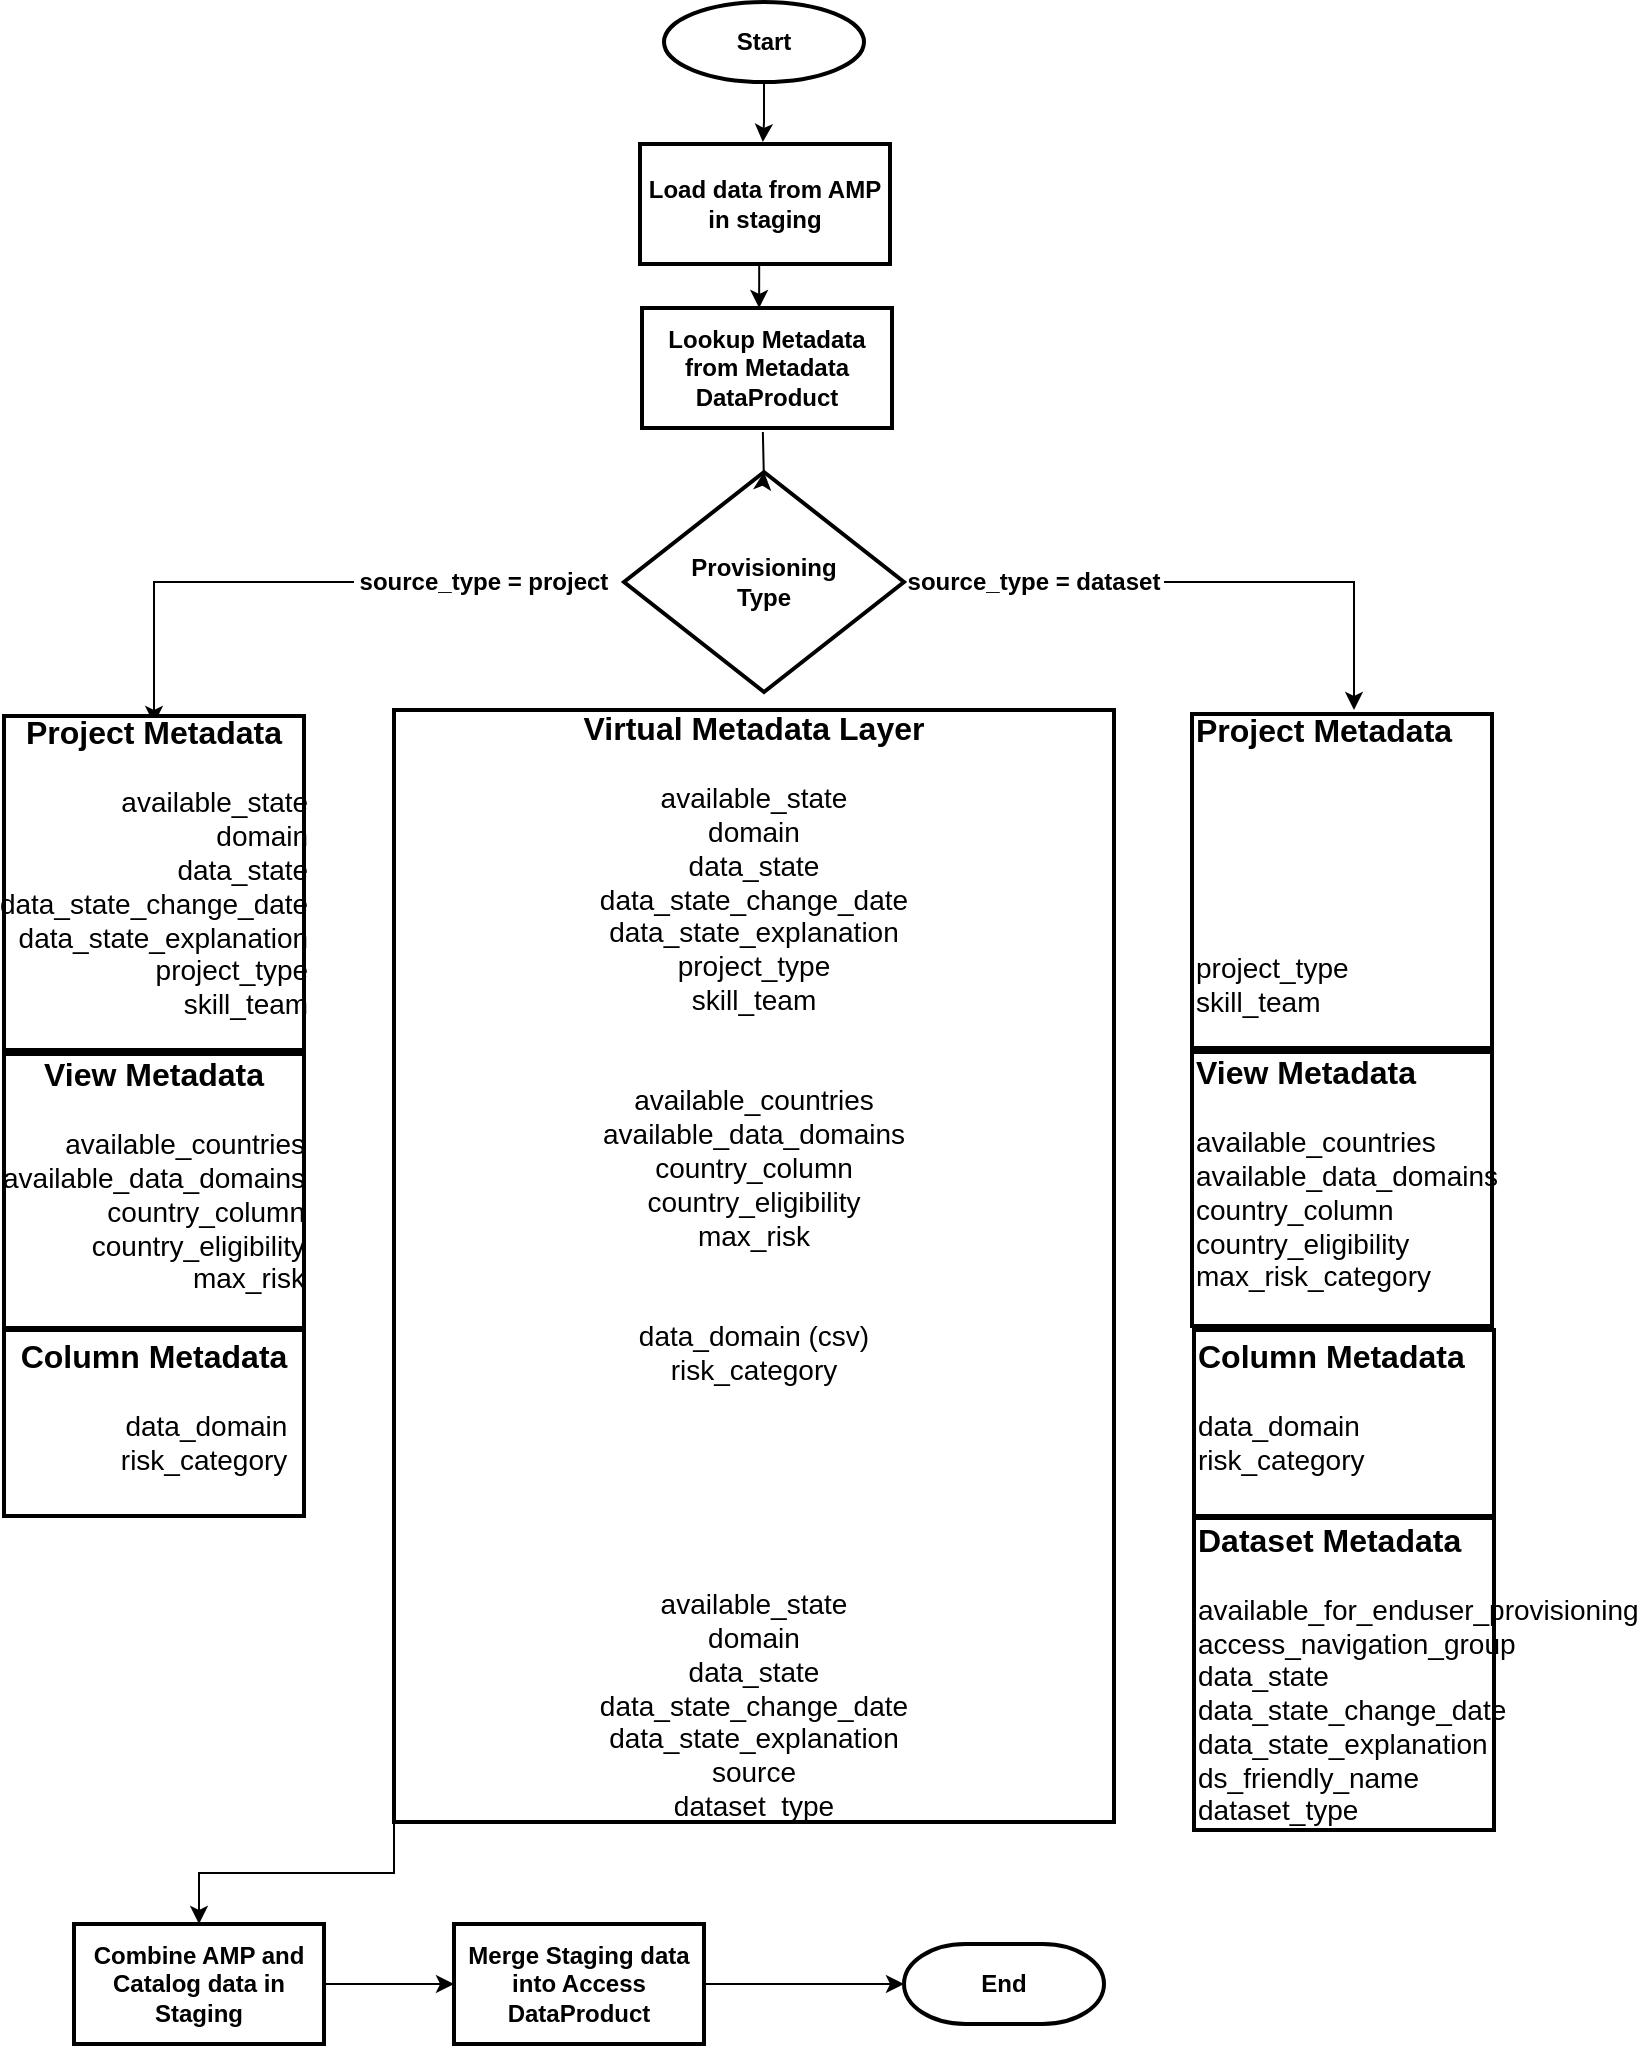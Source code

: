 <mxfile version="21.0.8" type="github">
  <diagram name="Page-1" id="f88M550kvle-WTcgTjd2">
    <mxGraphModel dx="1154" dy="646" grid="1" gridSize="10" guides="1" tooltips="1" connect="1" arrows="1" fold="1" page="1" pageScale="1" pageWidth="850" pageHeight="1100" math="0" shadow="0">
      <root>
        <mxCell id="0" />
        <mxCell id="1" parent="0" />
        <mxCell id="BGHaj4Kj2rnMo7OcjPdP-8" value="&lt;b style=&quot;&quot;&gt;Provisioning &lt;br&gt;Type&lt;/b&gt;" style="strokeWidth=2;html=1;shape=mxgraph.flowchart.decision;whiteSpace=wrap;" parent="1" vertex="1">
          <mxGeometry x="355" y="255" width="140" height="110" as="geometry" />
        </mxCell>
        <mxCell id="BGHaj4Kj2rnMo7OcjPdP-12" value="" style="edgeStyle=orthogonalEdgeStyle;rounded=0;orthogonalLoop=1;jettySize=auto;html=1;" parent="1" source="BGHaj4Kj2rnMo7OcjPdP-10" edge="1">
          <mxGeometry relative="1" as="geometry">
            <mxPoint x="424.429" y="90" as="targetPoint" />
          </mxGeometry>
        </mxCell>
        <mxCell id="BGHaj4Kj2rnMo7OcjPdP-10" value="&lt;font size=&quot;1&quot; style=&quot;&quot;&gt;&lt;b style=&quot;font-size: 12px;&quot;&gt;Start&lt;/b&gt;&lt;/font&gt;" style="strokeWidth=2;html=1;shape=mxgraph.flowchart.start_1;whiteSpace=wrap;" parent="1" vertex="1">
          <mxGeometry x="375" y="20" width="100" height="40" as="geometry" />
        </mxCell>
        <mxCell id="BGHaj4Kj2rnMo7OcjPdP-13" value="" style="edgeStyle=orthogonalEdgeStyle;rounded=0;orthogonalLoop=1;jettySize=auto;html=1;" parent="1" target="BGHaj4Kj2rnMo7OcjPdP-8" edge="1">
          <mxGeometry relative="1" as="geometry">
            <mxPoint x="424.429" y="235" as="sourcePoint" />
          </mxGeometry>
        </mxCell>
        <mxCell id="BGHaj4Kj2rnMo7OcjPdP-25" style="edgeStyle=orthogonalEdgeStyle;rounded=0;orthogonalLoop=1;jettySize=auto;html=1;" parent="1" source="BGHaj4Kj2rnMo7OcjPdP-14" edge="1">
          <mxGeometry relative="1" as="geometry">
            <Array as="points">
              <mxPoint x="120" y="310" />
            </Array>
            <mxPoint x="120" y="381" as="targetPoint" />
          </mxGeometry>
        </mxCell>
        <mxCell id="BGHaj4Kj2rnMo7OcjPdP-14" value="&lt;b&gt;source_type = project&lt;/b&gt;" style="text;html=1;strokeColor=none;fillColor=none;align=center;verticalAlign=middle;whiteSpace=wrap;rounded=0;" parent="1" vertex="1">
          <mxGeometry x="220" y="295" width="130" height="30" as="geometry" />
        </mxCell>
        <mxCell id="BGHaj4Kj2rnMo7OcjPdP-24" style="edgeStyle=orthogonalEdgeStyle;rounded=0;orthogonalLoop=1;jettySize=auto;html=1;" parent="1" source="BGHaj4Kj2rnMo7OcjPdP-15" edge="1">
          <mxGeometry relative="1" as="geometry">
            <mxPoint x="720" y="374" as="targetPoint" />
            <Array as="points">
              <mxPoint x="720" y="310" />
            </Array>
          </mxGeometry>
        </mxCell>
        <mxCell id="BGHaj4Kj2rnMo7OcjPdP-15" value="&lt;b&gt;source_type = dataset&lt;/b&gt;" style="text;html=1;strokeColor=none;fillColor=none;align=center;verticalAlign=middle;whiteSpace=wrap;rounded=0;" parent="1" vertex="1">
          <mxGeometry x="495" y="295" width="130" height="30" as="geometry" />
        </mxCell>
        <mxCell id="ExQLO-zWQaEfEY6crAvr-19" style="edgeStyle=orthogonalEdgeStyle;rounded=0;orthogonalLoop=1;jettySize=auto;html=1;exitX=0;exitY=1;exitDx=0;exitDy=0;" edge="1" parent="1" source="BGHaj4Kj2rnMo7OcjPdP-27" target="ExQLO-zWQaEfEY6crAvr-17">
          <mxGeometry relative="1" as="geometry" />
        </mxCell>
        <mxCell id="BGHaj4Kj2rnMo7OcjPdP-27" value="&lt;div style=&quot;font-size: 14px;&quot; class=&quot;O0&quot;&gt;&lt;div style=&quot;border-color: var(--border-color);&quot; class=&quot;O0&quot;&gt;&lt;b style=&quot;border-color: var(--border-color);&quot;&gt;&lt;font style=&quot;border-color: var(--border-color); font-size: 16px;&quot;&gt;Virtual Metadata Layer&lt;/font&gt;&lt;/b&gt;&lt;/div&gt;&lt;div style=&quot;border-color: var(--border-color); font-size: 14px;&quot; class=&quot;O0&quot;&gt;&lt;br style=&quot;border-color: var(--border-color);&quot;&gt;&lt;div style=&quot;border-color: var(--border-color);&quot;&gt;available_state&lt;/div&gt;&lt;div style=&quot;border-color: var(--border-color);&quot;&gt;&lt;span style=&quot;border-color: var(--border-color); background-color: initial;&quot;&gt;domain&lt;/span&gt;&lt;/div&gt;&lt;/div&gt;&lt;div style=&quot;border-color: var(--border-color); font-size: 14px;&quot; class=&quot;O0&quot;&gt;&lt;font style=&quot;border-color: var(--border-color); font-size: 14px;&quot;&gt;data_state&lt;br style=&quot;border-color: var(--border-color);&quot;&gt;&lt;/font&gt;&lt;/div&gt;&lt;div style=&quot;border-color: var(--border-color); font-size: 14px;&quot; class=&quot;O0&quot;&gt;&lt;font style=&quot;border-color: var(--border-color); font-size: 14px;&quot;&gt;data_state_change_date&lt;br style=&quot;border-color: var(--border-color);&quot;&gt;&lt;/font&gt;&lt;/div&gt;&lt;div style=&quot;border-color: var(--border-color); font-size: 14px;&quot; class=&quot;O0&quot;&gt;&lt;font style=&quot;border-color: var(--border-color); font-size: 14px;&quot;&gt;data_state_explanation&lt;br style=&quot;border-color: var(--border-color);&quot;&gt;&lt;/font&gt;&lt;/div&gt;&lt;div style=&quot;border-color: var(--border-color); font-size: 14px;&quot; class=&quot;O0&quot;&gt;&lt;font style=&quot;border-color: var(--border-color); font-size: 14px;&quot;&gt;project_type&lt;br style=&quot;border-color: var(--border-color);&quot;&gt;&lt;/font&gt;&lt;/div&gt;&lt;div style=&quot;border-color: var(--border-color); font-size: 14px;&quot; class=&quot;O0&quot;&gt;&lt;font style=&quot;border-color: var(--border-color); font-size: 14px;&quot;&gt;&lt;font style=&quot;border-color: var(--border-color); font-size: 14px;&quot;&gt;skill_team&lt;br&gt;&lt;br&gt;&lt;br&gt;&lt;/font&gt;&lt;span style=&quot;background-color: initial;&quot;&gt;available_countries&lt;/span&gt;&lt;br&gt;&lt;/font&gt;&lt;/div&gt;&lt;div style=&quot;border-color: var(--border-color); font-size: 14px;&quot; class=&quot;O0&quot;&gt;&lt;div style=&quot;border-color: var(--border-color);&quot; class=&quot;O0&quot;&gt;&lt;div style=&quot;border-color: var(--border-color);&quot;&gt;&lt;font style=&quot;border-color: var(--border-color); font-size: 14px;&quot;&gt;available_data_domains&lt;br style=&quot;border-color: var(--border-color);&quot;&gt;&lt;/font&gt;&lt;/div&gt;&lt;/div&gt;&lt;div style=&quot;border-color: var(--border-color);&quot; class=&quot;O0&quot;&gt;&lt;font style=&quot;border-color: var(--border-color); font-size: 14px;&quot;&gt;country_column&lt;br style=&quot;border-color: var(--border-color);&quot;&gt;&lt;/font&gt;&lt;/div&gt;&lt;div style=&quot;border-color: var(--border-color);&quot; class=&quot;O0&quot;&gt;&lt;font style=&quot;border-color: var(--border-color); font-size: 14px;&quot;&gt;country_eligibility&lt;br style=&quot;border-color: var(--border-color);&quot;&gt;&lt;/font&gt;&lt;/div&gt;&lt;div style=&quot;border-color: var(--border-color);&quot; class=&quot;O0&quot;&gt;&lt;font style=&quot;border-color: var(--border-color); font-size: 14px;&quot;&gt;max_risk&lt;/font&gt;&lt;/div&gt;&lt;div style=&quot;border-color: var(--border-color);&quot; class=&quot;O0&quot;&gt;&lt;br&gt;&lt;br&gt;&lt;div style=&quot;border-color: var(--border-color);&quot;&gt;data_domain (csv)&lt;/div&gt;&lt;div style=&quot;border-color: var(--border-color);&quot;&gt;risk_category&lt;/div&gt;&lt;br&gt;&lt;br&gt;&lt;br&gt;&lt;br&gt;&lt;br&gt;&lt;br&gt;available_state&lt;br&gt;domain&lt;br&gt;data_state&lt;br&gt;data_state_change_date&lt;br&gt;data_state_explanation&lt;br&gt;source&lt;br&gt;dataset_type&lt;br style=&quot;border-color: var(--border-color);&quot;&gt;&lt;/div&gt;&lt;/div&gt;&lt;/div&gt;" style="rounded=1;whiteSpace=wrap;html=1;absoluteArcSize=1;arcSize=0;strokeWidth=2;align=center;" parent="1" vertex="1">
          <mxGeometry x="240" y="374" width="360" height="556" as="geometry" />
        </mxCell>
        <mxCell id="BGHaj4Kj2rnMo7OcjPdP-47" value="&lt;b&gt;End&lt;/b&gt;" style="strokeWidth=2;html=1;shape=mxgraph.flowchart.terminator;whiteSpace=wrap;" parent="1" vertex="1">
          <mxGeometry x="495" y="991" width="100" height="40" as="geometry" />
        </mxCell>
        <mxCell id="ExQLO-zWQaEfEY6crAvr-5" style="edgeStyle=orthogonalEdgeStyle;rounded=0;orthogonalLoop=1;jettySize=auto;html=1;exitX=0.5;exitY=1;exitDx=0;exitDy=0;" edge="1" parent="1">
          <mxGeometry relative="1" as="geometry">
            <mxPoint x="421.5" y="151" as="sourcePoint" />
            <mxPoint x="422.571" y="173.0" as="targetPoint" />
          </mxGeometry>
        </mxCell>
        <mxCell id="ExQLO-zWQaEfEY6crAvr-1" value="&lt;font size=&quot;1&quot;&gt;&lt;b style=&quot;font-size: 12px;&quot;&gt;Load data from AMP in staging&lt;/b&gt;&lt;/font&gt;" style="rounded=1;whiteSpace=wrap;html=1;absoluteArcSize=1;arcSize=0;strokeWidth=2;" vertex="1" parent="1">
          <mxGeometry x="363" y="91" width="125" height="60" as="geometry" />
        </mxCell>
        <mxCell id="ExQLO-zWQaEfEY6crAvr-2" value="&lt;font size=&quot;1&quot;&gt;&lt;b style=&quot;font-size: 12px;&quot;&gt;Lookup Metadata from Metadata DataProduct&lt;/b&gt;&lt;/font&gt;" style="rounded=1;whiteSpace=wrap;html=1;absoluteArcSize=1;arcSize=0;strokeWidth=2;" vertex="1" parent="1">
          <mxGeometry x="364" y="173" width="125" height="60" as="geometry" />
        </mxCell>
        <mxCell id="BGHaj4Kj2rnMo7OcjPdP-17" value="&lt;div class=&quot;O0&quot;&gt;&lt;b&gt;&lt;font style=&quot;font-size: 16px;&quot;&gt;Project Metadata&lt;/font&gt;&lt;/b&gt;&lt;/div&gt;&lt;div style=&quot;font-size: 14px;&quot; class=&quot;O0&quot;&gt;&lt;br&gt;&lt;div style=&quot;text-align: right;&quot;&gt;&lt;span style=&quot;background-color: initial;&quot;&gt;&lt;font style=&quot;font-size: 14px;&quot;&gt;available_state&lt;/font&gt;&lt;/span&gt;&lt;/div&gt;&lt;div style=&quot;text-align: right;&quot;&gt;&lt;span style=&quot;background-color: initial;&quot;&gt;&lt;font style=&quot;font-size: 14px;&quot;&gt;domain&lt;/font&gt;&lt;/span&gt;&lt;/div&gt;&lt;/div&gt;&lt;div style=&quot;text-align: right; font-size: 14px;&quot; class=&quot;O0&quot;&gt;&lt;font style=&quot;font-size: 14px;&quot;&gt;data_state&lt;br&gt;&lt;/font&gt;&lt;/div&gt;&lt;div style=&quot;text-align: right; font-size: 14px;&quot; class=&quot;O0&quot;&gt;&lt;font style=&quot;font-size: 14px;&quot;&gt;data_state_change_date&lt;br&gt;&lt;/font&gt;&lt;/div&gt;&lt;div style=&quot;text-align: right; font-size: 14px;&quot; class=&quot;O0&quot;&gt;&lt;font style=&quot;font-size: 14px;&quot;&gt;data_state_explanation&lt;br&gt;&lt;/font&gt;&lt;/div&gt;&lt;div style=&quot;text-align: right; font-size: 14px;&quot; class=&quot;O0&quot;&gt;&lt;font style=&quot;font-size: 14px;&quot;&gt;project_type&lt;br&gt;&lt;/font&gt;&lt;/div&gt;&lt;div style=&quot;text-align: right; font-size: 14px;&quot; class=&quot;O0&quot;&gt;&lt;font style=&quot;font-size: 14px;&quot;&gt;&lt;font style=&quot;font-size: 14px;&quot;&gt;skill_team&lt;/font&gt;&lt;br&gt;&lt;/font&gt;&lt;/div&gt;&lt;div style=&quot;font-size: 14px;&quot; class=&quot;O0&quot;&gt;&lt;br&gt;&lt;/div&gt;" style="rounded=1;whiteSpace=wrap;html=1;absoluteArcSize=1;arcSize=0;strokeWidth=2;container=0;" parent="1" vertex="1">
          <mxGeometry x="45" y="377" width="150" height="167" as="geometry" />
        </mxCell>
        <mxCell id="ExQLO-zWQaEfEY6crAvr-7" value="&lt;div class=&quot;O0&quot;&gt;&lt;b&gt;&lt;font style=&quot;font-size: 16px;&quot;&gt;View Metadata&lt;/font&gt;&lt;/b&gt;&lt;/div&gt;&lt;div style=&quot;font-size: 14px;&quot; class=&quot;O0&quot;&gt;&lt;br&gt;&lt;div style=&quot;text-align: right;&quot;&gt;&lt;font style=&quot;font-size: 14px;&quot;&gt;available_countries&lt;br&gt;&lt;/font&gt;&lt;/div&gt;&lt;div style=&quot;text-align: right;&quot;&gt;&lt;font style=&quot;font-size: 14px;&quot;&gt;available_data_domains&lt;br&gt;&lt;/font&gt;&lt;/div&gt;&lt;/div&gt;&lt;div style=&quot;text-align: right; font-size: 14px;&quot; class=&quot;O0&quot;&gt;&lt;font style=&quot;font-size: 14px;&quot;&gt;country_column&lt;br&gt;&lt;/font&gt;&lt;/div&gt;&lt;div style=&quot;text-align: right; font-size: 14px;&quot; class=&quot;O0&quot;&gt;&lt;font style=&quot;font-size: 14px;&quot;&gt;country_eligibility&lt;br&gt;&lt;/font&gt;&lt;/div&gt;&lt;div style=&quot;text-align: right; font-size: 14px;&quot; class=&quot;O0&quot;&gt;&lt;font style=&quot;font-size: 14px;&quot;&gt;max_risk&lt;/font&gt;&lt;/div&gt;&lt;div style=&quot;font-size: 14px;&quot; class=&quot;O0&quot;&gt;&lt;br&gt;&lt;/div&gt;" style="rounded=1;whiteSpace=wrap;html=1;absoluteArcSize=1;arcSize=0;strokeWidth=2;container=0;" vertex="1" parent="1">
          <mxGeometry x="45" y="546" width="150" height="137" as="geometry" />
        </mxCell>
        <mxCell id="ExQLO-zWQaEfEY6crAvr-8" value="&lt;div class=&quot;O0&quot;&gt;&lt;b&gt;&lt;font style=&quot;font-size: 16px;&quot;&gt;Column Metadata&lt;/font&gt;&lt;/b&gt;&lt;/div&gt;&lt;div style=&quot;font-size: 14px;&quot; class=&quot;O0&quot;&gt;&lt;br&gt;&lt;div style=&quot;text-align: right;&quot;&gt;data_domain&lt;/div&gt;&lt;div style=&quot;text-align: right;&quot;&gt;risk_category&lt;/div&gt;&lt;/div&gt;&lt;div style=&quot;font-size: 14px;&quot; class=&quot;O0&quot;&gt;&lt;br&gt;&lt;/div&gt;" style="rounded=1;whiteSpace=wrap;html=1;absoluteArcSize=1;arcSize=0;strokeWidth=2;container=0;" vertex="1" parent="1">
          <mxGeometry x="45" y="684" width="150" height="93" as="geometry" />
        </mxCell>
        <mxCell id="ExQLO-zWQaEfEY6crAvr-9" value="&lt;div class=&quot;O0&quot;&gt;&lt;b&gt;&lt;font style=&quot;font-size: 16px;&quot;&gt;Project Metadata&lt;/font&gt;&lt;/b&gt;&lt;/div&gt;&lt;div style=&quot;font-size: 14px;&quot; class=&quot;O0&quot;&gt;&lt;br&gt;&lt;div style=&quot;&quot;&gt;&lt;br&gt;&lt;/div&gt;&lt;div style=&quot;&quot;&gt;&lt;br&gt;&lt;/div&gt;&lt;/div&gt;&lt;div style=&quot;font-size: 14px;&quot; class=&quot;O0&quot;&gt;&lt;font style=&quot;font-size: 14px;&quot;&gt;&lt;br&gt;&lt;/font&gt;&lt;/div&gt;&lt;div style=&quot;font-size: 14px;&quot; class=&quot;O0&quot;&gt;&lt;font style=&quot;font-size: 14px;&quot;&gt;&lt;br&gt;&lt;/font&gt;&lt;/div&gt;&lt;div style=&quot;font-size: 14px;&quot; class=&quot;O0&quot;&gt;&lt;font style=&quot;font-size: 14px;&quot;&gt;&lt;br&gt;&lt;/font&gt;&lt;/div&gt;&lt;div style=&quot;font-size: 14px;&quot; class=&quot;O0&quot;&gt;&lt;font style=&quot;font-size: 14px;&quot;&gt;project_type&lt;br&gt;&lt;/font&gt;&lt;/div&gt;&lt;div style=&quot;font-size: 14px;&quot; class=&quot;O0&quot;&gt;&lt;font style=&quot;font-size: 14px;&quot;&gt;&lt;font style=&quot;font-size: 14px;&quot;&gt;skill_team&lt;/font&gt;&lt;br&gt;&lt;/font&gt;&lt;/div&gt;&lt;div style=&quot;font-size: 14px;&quot; class=&quot;O0&quot;&gt;&lt;br&gt;&lt;/div&gt;" style="rounded=1;whiteSpace=wrap;html=1;absoluteArcSize=1;arcSize=0;strokeWidth=2;container=0;align=left;" vertex="1" parent="1">
          <mxGeometry x="639" y="376" width="150" height="167" as="geometry" />
        </mxCell>
        <mxCell id="ExQLO-zWQaEfEY6crAvr-10" value="&lt;div class=&quot;O0&quot;&gt;&lt;b&gt;&lt;font style=&quot;font-size: 16px;&quot;&gt;View Metadata&lt;/font&gt;&lt;/b&gt;&lt;/div&gt;&lt;div style=&quot;font-size: 14px;&quot; class=&quot;O0&quot;&gt;&lt;br&gt;&lt;div style=&quot;&quot;&gt;&lt;font style=&quot;font-size: 14px;&quot;&gt;available_countries&lt;br&gt;&lt;/font&gt;&lt;/div&gt;&lt;div style=&quot;&quot;&gt;&lt;font style=&quot;font-size: 14px;&quot;&gt;available_data_domains&lt;br&gt;&lt;/font&gt;&lt;/div&gt;&lt;/div&gt;&lt;div style=&quot;font-size: 14px;&quot; class=&quot;O0&quot;&gt;&lt;font style=&quot;font-size: 14px;&quot;&gt;country_column&lt;br&gt;&lt;/font&gt;&lt;/div&gt;&lt;div style=&quot;font-size: 14px;&quot; class=&quot;O0&quot;&gt;&lt;font style=&quot;font-size: 14px;&quot;&gt;country_eligibility&lt;br&gt;&lt;/font&gt;&lt;/div&gt;&lt;div style=&quot;font-size: 14px;&quot; class=&quot;O0&quot;&gt;&lt;font style=&quot;font-size: 14px;&quot;&gt;max_risk_category&lt;/font&gt;&lt;/div&gt;&lt;div style=&quot;font-size: 14px;&quot; class=&quot;O0&quot;&gt;&lt;br&gt;&lt;/div&gt;" style="rounded=1;whiteSpace=wrap;html=1;absoluteArcSize=1;arcSize=0;strokeWidth=2;container=0;align=left;" vertex="1" parent="1">
          <mxGeometry x="639" y="545" width="150" height="137" as="geometry" />
        </mxCell>
        <mxCell id="ExQLO-zWQaEfEY6crAvr-11" value="&lt;div class=&quot;O0&quot;&gt;&lt;b&gt;&lt;font style=&quot;font-size: 16px;&quot;&gt;Column Metadata&lt;/font&gt;&lt;/b&gt;&lt;/div&gt;&lt;div style=&quot;font-size: 14px;&quot; class=&quot;O0&quot;&gt;&lt;br&gt;&lt;div style=&quot;&quot;&gt;data_domain&lt;/div&gt;&lt;div style=&quot;&quot;&gt;risk_category&lt;/div&gt;&lt;/div&gt;&lt;div style=&quot;font-size: 14px;&quot; class=&quot;O0&quot;&gt;&lt;br&gt;&lt;/div&gt;" style="rounded=1;whiteSpace=wrap;html=1;absoluteArcSize=1;arcSize=0;strokeWidth=2;container=0;align=left;" vertex="1" parent="1">
          <mxGeometry x="640" y="684" width="150" height="93" as="geometry" />
        </mxCell>
        <mxCell id="ExQLO-zWQaEfEY6crAvr-16" value="&lt;div class=&quot;O0&quot;&gt;&lt;b&gt;&lt;font style=&quot;font-size: 16px;&quot;&gt;Dataset Metadata&lt;/font&gt;&lt;/b&gt;&lt;/div&gt;&lt;div style=&quot;font-size: 14px;&quot; class=&quot;O0&quot;&gt;&lt;br&gt;&lt;div style=&quot;&quot;&gt;&lt;font style=&quot;font-size: 14px;&quot;&gt;available_for_enduser_provisioning&lt;br&gt;&lt;/font&gt;&lt;/div&gt;&lt;div style=&quot;&quot;&gt;&lt;font style=&quot;font-size: 14px;&quot;&gt;access_navigation_group&lt;br&gt;&lt;/font&gt;&lt;/div&gt;&lt;/div&gt;&lt;div style=&quot;font-size: 14px;&quot; class=&quot;O0&quot;&gt;&lt;font style=&quot;font-size: 14px;&quot;&gt;data_state&lt;br&gt;&lt;/font&gt;&lt;/div&gt;&lt;div style=&quot;font-size: 14px;&quot; class=&quot;O0&quot;&gt;&lt;font style=&quot;font-size: 14px;&quot;&gt;data_state_change_date&lt;br&gt;&lt;/font&gt;&lt;/div&gt;&lt;div style=&quot;font-size: 14px;&quot; class=&quot;O0&quot;&gt;&lt;font style=&quot;font-size: 14px;&quot;&gt;data_state_explanation&lt;/font&gt;&lt;/div&gt;&lt;div style=&quot;font-size: 14px;&quot; class=&quot;O0&quot;&gt;&lt;font style=&quot;font-size: 14px;&quot;&gt;ds_friendly_name&lt;br&gt;dataset_type&lt;/font&gt;&lt;br&gt;&lt;/div&gt;" style="rounded=1;whiteSpace=wrap;html=1;absoluteArcSize=1;arcSize=0;strokeWidth=2;container=0;align=left;" vertex="1" parent="1">
          <mxGeometry x="640" y="778" width="150" height="156" as="geometry" />
        </mxCell>
        <mxCell id="ExQLO-zWQaEfEY6crAvr-20" style="edgeStyle=orthogonalEdgeStyle;rounded=0;orthogonalLoop=1;jettySize=auto;html=1;exitX=1;exitY=0.5;exitDx=0;exitDy=0;" edge="1" parent="1" source="ExQLO-zWQaEfEY6crAvr-17" target="ExQLO-zWQaEfEY6crAvr-18">
          <mxGeometry relative="1" as="geometry" />
        </mxCell>
        <mxCell id="ExQLO-zWQaEfEY6crAvr-17" value="&lt;font size=&quot;1&quot;&gt;&lt;b style=&quot;font-size: 12px;&quot;&gt;Combine AMP and Catalog data in Staging&lt;/b&gt;&lt;/font&gt;" style="rounded=1;whiteSpace=wrap;html=1;absoluteArcSize=1;arcSize=0;strokeWidth=2;" vertex="1" parent="1">
          <mxGeometry x="80" y="981" width="125" height="60" as="geometry" />
        </mxCell>
        <mxCell id="ExQLO-zWQaEfEY6crAvr-21" style="edgeStyle=orthogonalEdgeStyle;rounded=0;orthogonalLoop=1;jettySize=auto;html=1;exitX=1;exitY=0.5;exitDx=0;exitDy=0;entryX=0;entryY=0.5;entryDx=0;entryDy=0;entryPerimeter=0;" edge="1" parent="1" source="ExQLO-zWQaEfEY6crAvr-18" target="BGHaj4Kj2rnMo7OcjPdP-47">
          <mxGeometry relative="1" as="geometry" />
        </mxCell>
        <mxCell id="ExQLO-zWQaEfEY6crAvr-18" value="&lt;font size=&quot;1&quot;&gt;&lt;b style=&quot;font-size: 12px;&quot;&gt;Merge Staging data into Access DataProduct&lt;/b&gt;&lt;/font&gt;" style="rounded=1;whiteSpace=wrap;html=1;absoluteArcSize=1;arcSize=0;strokeWidth=2;" vertex="1" parent="1">
          <mxGeometry x="270" y="981" width="125" height="60" as="geometry" />
        </mxCell>
      </root>
    </mxGraphModel>
  </diagram>
</mxfile>
